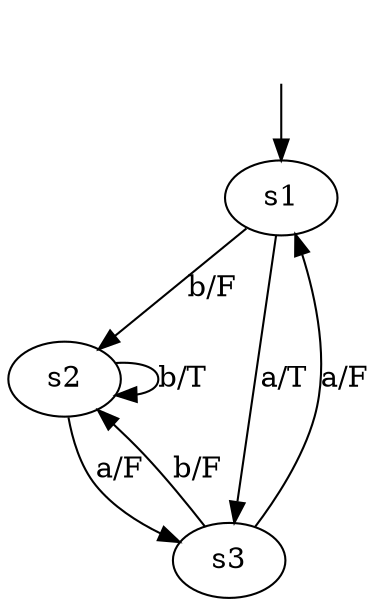 digraph learnedModel {
s1 [label="s1"];
s2 [label="s2"];
s3 [label="s3"];
s1 -> s3  [label="a/T"];
s1 -> s2  [label="b/F"];
s2 -> s3  [label="a/F"];
s2 -> s2  [label="b/T"];
s3 -> s1  [label="a/F"];
s3 -> s2  [label="b/F"];
__start0 [label="", shape=none];
__start0 -> s1  [label=""];
}
